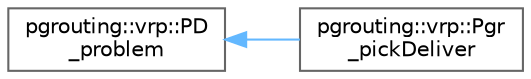 digraph "Graphical Class Hierarchy"
{
 // LATEX_PDF_SIZE
  bgcolor="transparent";
  edge [fontname=Helvetica,fontsize=10,labelfontname=Helvetica,labelfontsize=10];
  node [fontname=Helvetica,fontsize=10,shape=box,height=0.2,width=0.4];
  rankdir="LR";
  Node0 [id="Node000000",label="pgrouting::vrp::PD\l_problem",height=0.2,width=0.4,color="grey40", fillcolor="white", style="filled",URL="$classpgrouting_1_1vrp_1_1PD__problem.html",tooltip=" "];
  Node0 -> Node1 [id="edge38_Node000000_Node000001",dir="back",color="steelblue1",style="solid",tooltip=" "];
  Node1 [id="Node000001",label="pgrouting::vrp::Pgr\l_pickDeliver",height=0.2,width=0.4,color="grey40", fillcolor="white", style="filled",URL="$classpgrouting_1_1vrp_1_1Pgr__pickDeliver.html",tooltip=" "];
}
